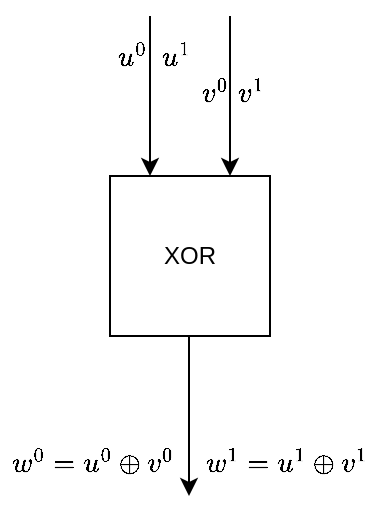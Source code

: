 <mxfile version="12.2.9" type="device" pages="1"><diagram id="OmE__wUtTDfiyPgg4ylY" name="Page-1"><mxGraphModel dx="526" dy="438" grid="1" gridSize="10" guides="1" tooltips="1" connect="1" arrows="1" fold="1" page="1" pageScale="1" pageWidth="827" pageHeight="1169" math="1" shadow="0"><root><mxCell id="0"/><mxCell id="1" parent="0"/><mxCell id="_L0aPwRdLYLvQvIu6cyw-1" value="XOR" style="rounded=0;whiteSpace=wrap;html=1;" parent="1" vertex="1"><mxGeometry x="120" y="120" width="80" height="80" as="geometry"/></mxCell><mxCell id="_L0aPwRdLYLvQvIu6cyw-2" value="" style="endArrow=classic;html=1;entryX=0.25;entryY=0;entryDx=0;entryDy=0;" parent="1" target="_L0aPwRdLYLvQvIu6cyw-1" edge="1"><mxGeometry width="50" height="50" relative="1" as="geometry"><mxPoint x="140" y="40" as="sourcePoint"/><mxPoint x="170" y="220" as="targetPoint"/></mxGeometry></mxCell><mxCell id="_L0aPwRdLYLvQvIu6cyw-3" value="" style="endArrow=classic;html=1;entryX=0.25;entryY=0;entryDx=0;entryDy=0;" parent="1" edge="1"><mxGeometry width="50" height="50" relative="1" as="geometry"><mxPoint x="180" y="40" as="sourcePoint"/><mxPoint x="180" y="120" as="targetPoint"/></mxGeometry></mxCell><mxCell id="_L0aPwRdLYLvQvIu6cyw-4" value="" style="endArrow=classic;html=1;entryX=0.25;entryY=0;entryDx=0;entryDy=0;" parent="1" edge="1"><mxGeometry width="50" height="50" relative="1" as="geometry"><mxPoint x="159.5" y="200" as="sourcePoint"/><mxPoint x="159.5" y="280" as="targetPoint"/></mxGeometry></mxCell><mxCell id="_L0aPwRdLYLvQvIu6cyw-6" value="\(u^0\)" style="text;html=1;strokeColor=none;fillColor=none;align=center;verticalAlign=middle;whiteSpace=wrap;rounded=0;" parent="1" vertex="1"><mxGeometry x="111" y="50" width="40" height="20" as="geometry"/></mxCell><mxCell id="_L0aPwRdLYLvQvIu6cyw-8" value="\(u^1\)" style="text;html=1;strokeColor=none;fillColor=none;align=center;verticalAlign=middle;whiteSpace=wrap;rounded=0;" parent="1" vertex="1"><mxGeometry x="133" y="50" width="40" height="20" as="geometry"/></mxCell><mxCell id="_L0aPwRdLYLvQvIu6cyw-9" value="\(v^0\)" style="text;html=1;strokeColor=none;fillColor=none;align=center;verticalAlign=middle;whiteSpace=wrap;rounded=0;" parent="1" vertex="1"><mxGeometry x="153" y="68" width="40" height="20" as="geometry"/></mxCell><mxCell id="_L0aPwRdLYLvQvIu6cyw-10" value="\(v^1\)" style="text;html=1;strokeColor=none;fillColor=none;align=center;verticalAlign=middle;whiteSpace=wrap;rounded=0;fontStyle=1" parent="1" vertex="1"><mxGeometry x="171" y="68" width="40" height="20" as="geometry"/></mxCell><mxCell id="_L0aPwRdLYLvQvIu6cyw-11" value="\(w^0 = &lt;br&gt;u^0 \oplus v^0\)" style="text;html=1;strokeColor=none;fillColor=none;align=center;verticalAlign=middle;whiteSpace=wrap;rounded=0;" parent="1" vertex="1"><mxGeometry x="65" y="253" width="93" height="20" as="geometry"/></mxCell><mxCell id="_L0aPwRdLYLvQvIu6cyw-14" value="\(w^1 = &lt;br&gt;u^1 \oplus v^1\)" style="text;html=1;strokeColor=none;fillColor=none;align=center;verticalAlign=middle;whiteSpace=wrap;rounded=0;" parent="1" vertex="1"><mxGeometry x="161" y="253" width="94" height="20" as="geometry"/></mxCell></root></mxGraphModel></diagram></mxfile>